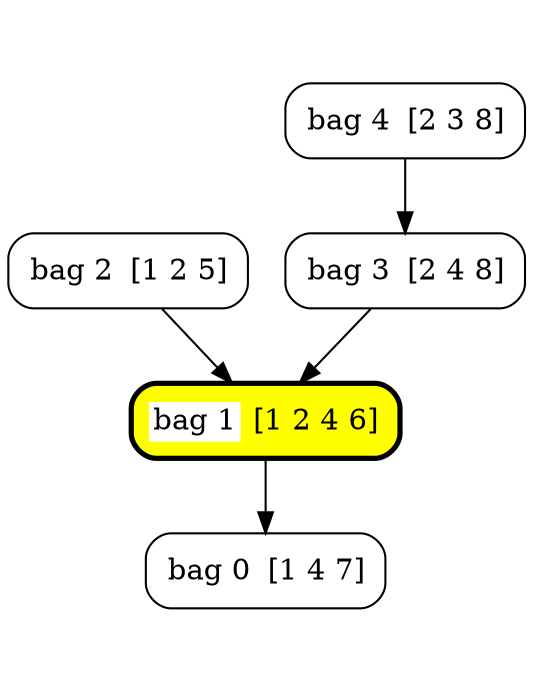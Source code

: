 strict digraph structs {
	graph [bb="0,0,210,252",
		dpi=250,
		margin="0,0.5"
	];
	node [fillcolor=white,
		label="\N",
		margin="0.11,0.01",
		shape=box,
		style="rounded,filled"
	];
	"bag 0"	[height=0.5,
		label=<<TABLE BORDER="0" CELLBORDER="0" CELLSPACING="0">
              <TR><TD BGCOLOR="white">bag 0</TD><TD PORT="anchor"></TD><TD>[1 4 7]</TD></TR></TABLE>>,
		penwidth=1.0,
		pos="105,18",
		width=1.3333];
	"bag 1"	[fillcolor=yellow,
		height=0.5,
		label=<<TABLE BORDER="0" CELLBORDER="0" CELLSPACING="0">
              <TR><TD BGCOLOR="white">bag 1</TD><TD PORT="anchor"></TD><TD>[1 2 4 6]</TD></TR></TABLE>>,
		penwidth=2.5,
		pos="105,90",
		width=1.4861];
	"bag 1" -> "bag 0"	[pos="e,105,36.104 105,71.697 105,63.983 105,54.712 105,46.112"];
	"bag 2"	[height=0.5,
		label=<<TABLE BORDER="0" CELLBORDER="0" CELLSPACING="0">
              <TR><TD BGCOLOR="white">bag 2</TD><TD PORT="anchor"></TD><TD>[1 2 5]</TD></TR></TABLE>>,
		pos="48,162",
		width=1.3333];
	"bag 2" -> "bag 1"	[pos="e,91.072,108.1 62.09,143.7 68.923,135.3 77.257,125.07 84.756,115.86"];
	"bag 3"	[height=0.5,
		label=<<TABLE BORDER="0" CELLBORDER="0" CELLSPACING="0">
              <TR><TD BGCOLOR="white">bag 3</TD><TD PORT="anchor"></TD><TD>[2 4 8]</TD></TR></TABLE>>,
		pos="162,162",
		width=1.3333];
	"bag 3" -> "bag 1"	[pos="e,118.93,108.1 147.91,143.7 141.08,135.3 132.74,125.07 125.24,115.86"];
	"bag 4"	[height=0.5,
		label=<<TABLE BORDER="0" CELLBORDER="0" CELLSPACING="0">
              <TR><TD BGCOLOR="white">bag 4</TD><TD PORT="anchor"></TD><TD>[2 3 8]</TD></TR></TABLE>>,
		pos="162,234",
		width=1.3333];
	"bag 4" -> "bag 3"	[pos="e,162,180.1 162,215.7 162,207.98 162,198.71 162,190.11"];
}
